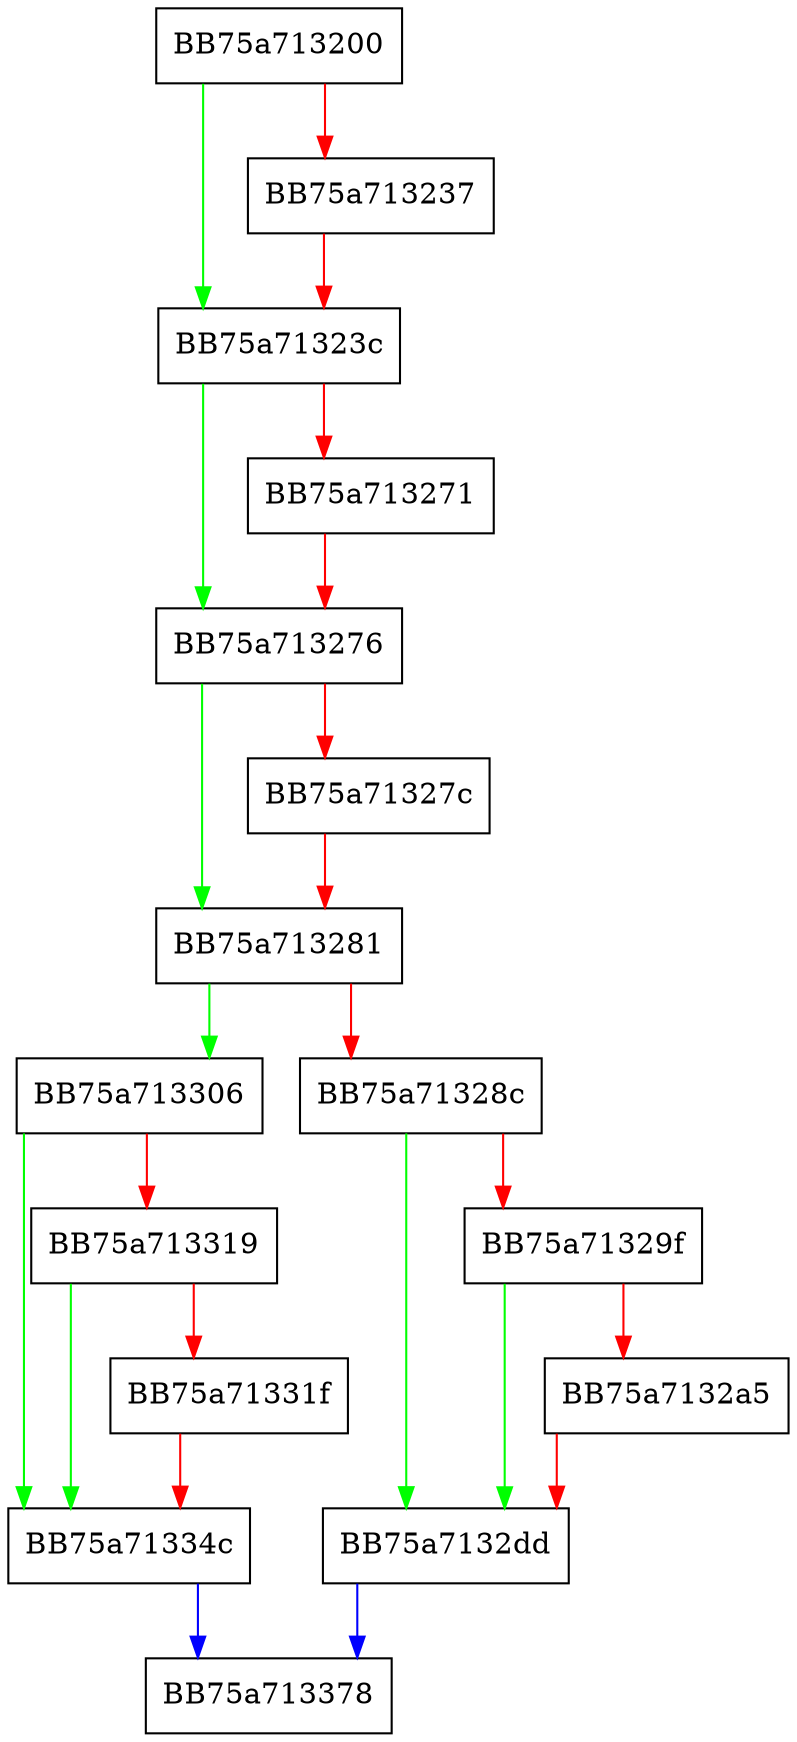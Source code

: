 digraph Decompress {
  node [shape="box"];
  graph [splines=ortho];
  BB75a713200 -> BB75a71323c [color="green"];
  BB75a713200 -> BB75a713237 [color="red"];
  BB75a713237 -> BB75a71323c [color="red"];
  BB75a71323c -> BB75a713276 [color="green"];
  BB75a71323c -> BB75a713271 [color="red"];
  BB75a713271 -> BB75a713276 [color="red"];
  BB75a713276 -> BB75a713281 [color="green"];
  BB75a713276 -> BB75a71327c [color="red"];
  BB75a71327c -> BB75a713281 [color="red"];
  BB75a713281 -> BB75a713306 [color="green"];
  BB75a713281 -> BB75a71328c [color="red"];
  BB75a71328c -> BB75a7132dd [color="green"];
  BB75a71328c -> BB75a71329f [color="red"];
  BB75a71329f -> BB75a7132dd [color="green"];
  BB75a71329f -> BB75a7132a5 [color="red"];
  BB75a7132a5 -> BB75a7132dd [color="red"];
  BB75a7132dd -> BB75a713378 [color="blue"];
  BB75a713306 -> BB75a71334c [color="green"];
  BB75a713306 -> BB75a713319 [color="red"];
  BB75a713319 -> BB75a71334c [color="green"];
  BB75a713319 -> BB75a71331f [color="red"];
  BB75a71331f -> BB75a71334c [color="red"];
  BB75a71334c -> BB75a713378 [color="blue"];
}